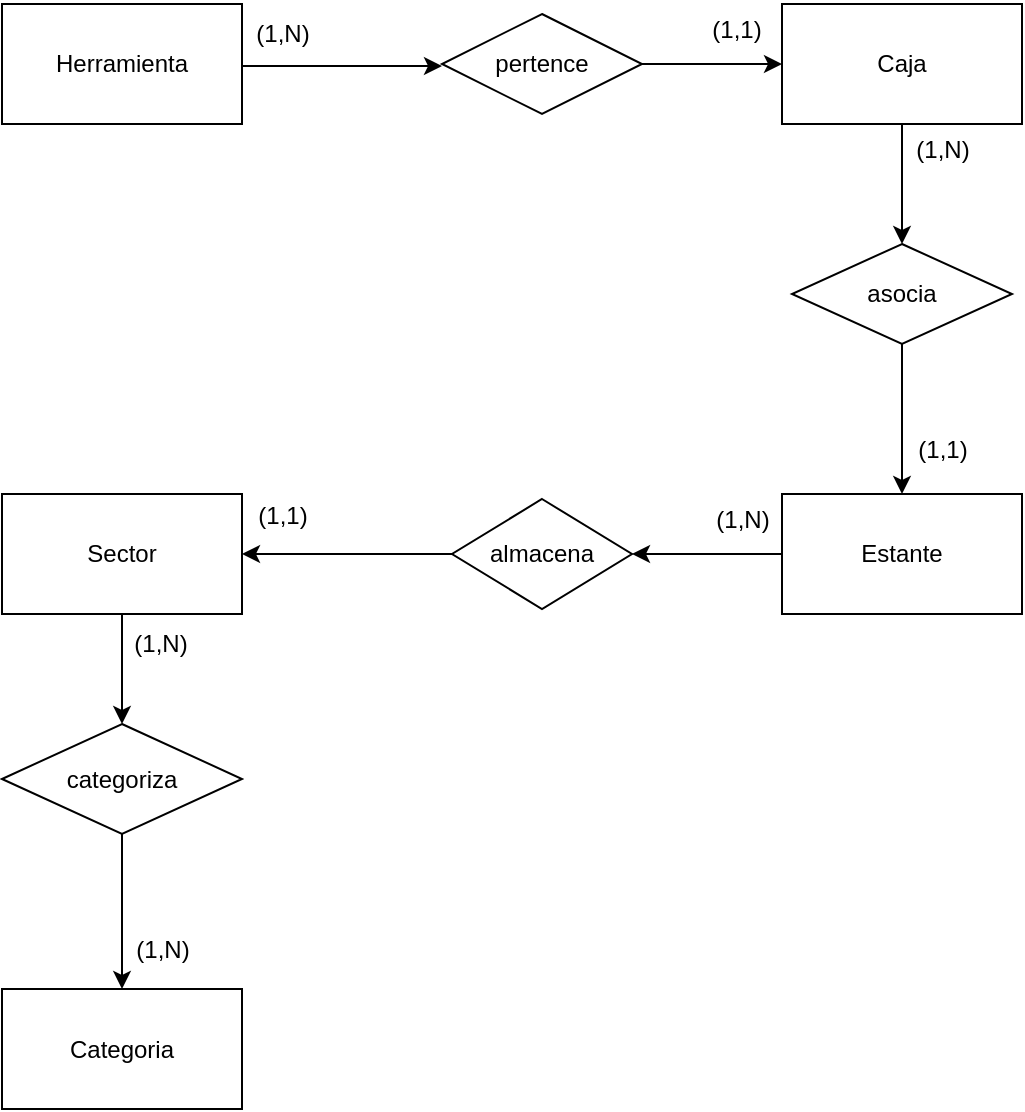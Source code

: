 <mxfile version="24.7.1" type="github">
  <diagram name="Página-1" id="d2UB_4B9LIL0A6Wql5jR">
    <mxGraphModel dx="880" dy="508" grid="1" gridSize="10" guides="1" tooltips="1" connect="1" arrows="1" fold="1" page="1" pageScale="1" pageWidth="827" pageHeight="1169" math="0" shadow="0">
      <root>
        <mxCell id="0" />
        <mxCell id="1" parent="0" />
        <mxCell id="yA2jI_4alxX3VW34L5qK-3" value="" style="edgeStyle=orthogonalEdgeStyle;rounded=0;orthogonalLoop=1;jettySize=auto;html=1;" edge="1" parent="1">
          <mxGeometry relative="1" as="geometry">
            <mxPoint x="300" y="151" as="sourcePoint" />
            <mxPoint x="400" y="151" as="targetPoint" />
          </mxGeometry>
        </mxCell>
        <mxCell id="yA2jI_4alxX3VW34L5qK-1" value="Herramienta" style="rounded=0;whiteSpace=wrap;html=1;" vertex="1" parent="1">
          <mxGeometry x="180" y="120" width="120" height="60" as="geometry" />
        </mxCell>
        <mxCell id="yA2jI_4alxX3VW34L5qK-5" value="" style="edgeStyle=orthogonalEdgeStyle;rounded=0;orthogonalLoop=1;jettySize=auto;html=1;" edge="1" parent="1" source="yA2jI_4alxX3VW34L5qK-2" target="yA2jI_4alxX3VW34L5qK-4">
          <mxGeometry relative="1" as="geometry" />
        </mxCell>
        <mxCell id="yA2jI_4alxX3VW34L5qK-2" value="pertence" style="rhombus;whiteSpace=wrap;html=1;rounded=0;" vertex="1" parent="1">
          <mxGeometry x="400" y="125" width="100" height="50" as="geometry" />
        </mxCell>
        <mxCell id="yA2jI_4alxX3VW34L5qK-7" value="" style="edgeStyle=orthogonalEdgeStyle;rounded=0;orthogonalLoop=1;jettySize=auto;html=1;" edge="1" parent="1" source="yA2jI_4alxX3VW34L5qK-4" target="yA2jI_4alxX3VW34L5qK-6">
          <mxGeometry relative="1" as="geometry" />
        </mxCell>
        <mxCell id="yA2jI_4alxX3VW34L5qK-4" value="Caja" style="whiteSpace=wrap;html=1;rounded=0;" vertex="1" parent="1">
          <mxGeometry x="570" y="120" width="120" height="60" as="geometry" />
        </mxCell>
        <mxCell id="yA2jI_4alxX3VW34L5qK-9" value="" style="edgeStyle=orthogonalEdgeStyle;rounded=0;orthogonalLoop=1;jettySize=auto;html=1;" edge="1" parent="1" source="yA2jI_4alxX3VW34L5qK-6" target="yA2jI_4alxX3VW34L5qK-8">
          <mxGeometry relative="1" as="geometry" />
        </mxCell>
        <mxCell id="yA2jI_4alxX3VW34L5qK-6" value="asocia" style="rhombus;whiteSpace=wrap;html=1;rounded=0;" vertex="1" parent="1">
          <mxGeometry x="575" y="240" width="110" height="50" as="geometry" />
        </mxCell>
        <mxCell id="yA2jI_4alxX3VW34L5qK-11" value="" style="edgeStyle=orthogonalEdgeStyle;rounded=0;orthogonalLoop=1;jettySize=auto;html=1;" edge="1" parent="1" source="yA2jI_4alxX3VW34L5qK-8" target="yA2jI_4alxX3VW34L5qK-10">
          <mxGeometry relative="1" as="geometry" />
        </mxCell>
        <mxCell id="yA2jI_4alxX3VW34L5qK-8" value="Estante" style="whiteSpace=wrap;html=1;rounded=0;" vertex="1" parent="1">
          <mxGeometry x="570" y="365" width="120" height="60" as="geometry" />
        </mxCell>
        <mxCell id="yA2jI_4alxX3VW34L5qK-13" value="" style="edgeStyle=orthogonalEdgeStyle;rounded=0;orthogonalLoop=1;jettySize=auto;html=1;" edge="1" parent="1" source="yA2jI_4alxX3VW34L5qK-10" target="yA2jI_4alxX3VW34L5qK-12">
          <mxGeometry relative="1" as="geometry" />
        </mxCell>
        <mxCell id="yA2jI_4alxX3VW34L5qK-10" value="almacena" style="rhombus;whiteSpace=wrap;html=1;rounded=0;" vertex="1" parent="1">
          <mxGeometry x="405" y="367.5" width="90" height="55" as="geometry" />
        </mxCell>
        <mxCell id="yA2jI_4alxX3VW34L5qK-15" value="" style="edgeStyle=orthogonalEdgeStyle;rounded=0;orthogonalLoop=1;jettySize=auto;html=1;" edge="1" parent="1" source="yA2jI_4alxX3VW34L5qK-12" target="yA2jI_4alxX3VW34L5qK-14">
          <mxGeometry relative="1" as="geometry" />
        </mxCell>
        <mxCell id="yA2jI_4alxX3VW34L5qK-12" value="Sector" style="whiteSpace=wrap;html=1;rounded=0;" vertex="1" parent="1">
          <mxGeometry x="180" y="365" width="120" height="60" as="geometry" />
        </mxCell>
        <mxCell id="yA2jI_4alxX3VW34L5qK-17" value="" style="edgeStyle=orthogonalEdgeStyle;rounded=0;orthogonalLoop=1;jettySize=auto;html=1;" edge="1" parent="1" source="yA2jI_4alxX3VW34L5qK-14" target="yA2jI_4alxX3VW34L5qK-16">
          <mxGeometry relative="1" as="geometry" />
        </mxCell>
        <mxCell id="yA2jI_4alxX3VW34L5qK-14" value="categoriza" style="rhombus;whiteSpace=wrap;html=1;rounded=0;" vertex="1" parent="1">
          <mxGeometry x="180" y="480" width="120" height="55" as="geometry" />
        </mxCell>
        <mxCell id="yA2jI_4alxX3VW34L5qK-16" value="Categoria" style="whiteSpace=wrap;html=1;rounded=0;" vertex="1" parent="1">
          <mxGeometry x="180" y="612.5" width="120" height="60" as="geometry" />
        </mxCell>
        <mxCell id="yA2jI_4alxX3VW34L5qK-18" value="(1,1)" style="text;html=1;align=center;verticalAlign=middle;resizable=0;points=[];autosize=1;strokeColor=none;fillColor=none;" vertex="1" parent="1">
          <mxGeometry x="522" y="118" width="50" height="30" as="geometry" />
        </mxCell>
        <mxCell id="yA2jI_4alxX3VW34L5qK-19" value="(1,N)" style="text;html=1;align=center;verticalAlign=middle;resizable=0;points=[];autosize=1;strokeColor=none;fillColor=none;" vertex="1" parent="1">
          <mxGeometry x="295" y="120" width="50" height="30" as="geometry" />
        </mxCell>
        <mxCell id="yA2jI_4alxX3VW34L5qK-21" value="(1,1)" style="text;html=1;align=center;verticalAlign=middle;resizable=0;points=[];autosize=1;strokeColor=none;fillColor=none;" vertex="1" parent="1">
          <mxGeometry x="625" y="328" width="50" height="30" as="geometry" />
        </mxCell>
        <mxCell id="yA2jI_4alxX3VW34L5qK-22" value="(1,N)" style="text;html=1;align=center;verticalAlign=middle;resizable=0;points=[];autosize=1;strokeColor=none;fillColor=none;" vertex="1" parent="1">
          <mxGeometry x="625" y="178" width="50" height="30" as="geometry" />
        </mxCell>
        <mxCell id="yA2jI_4alxX3VW34L5qK-23" value="(1,1)" style="text;html=1;align=center;verticalAlign=middle;resizable=0;points=[];autosize=1;strokeColor=none;fillColor=none;" vertex="1" parent="1">
          <mxGeometry x="295" y="361" width="50" height="30" as="geometry" />
        </mxCell>
        <mxCell id="yA2jI_4alxX3VW34L5qK-24" value="(1,N)" style="text;html=1;align=center;verticalAlign=middle;resizable=0;points=[];autosize=1;strokeColor=none;fillColor=none;" vertex="1" parent="1">
          <mxGeometry x="525" y="363" width="50" height="30" as="geometry" />
        </mxCell>
        <mxCell id="yA2jI_4alxX3VW34L5qK-25" value="(1,N)" style="text;html=1;align=center;verticalAlign=middle;resizable=0;points=[];autosize=1;strokeColor=none;fillColor=none;" vertex="1" parent="1">
          <mxGeometry x="235" y="578" width="50" height="30" as="geometry" />
        </mxCell>
        <mxCell id="yA2jI_4alxX3VW34L5qK-26" value="(1,N)" style="text;html=1;align=center;verticalAlign=middle;resizable=0;points=[];autosize=1;strokeColor=none;fillColor=none;" vertex="1" parent="1">
          <mxGeometry x="234" y="425" width="50" height="30" as="geometry" />
        </mxCell>
      </root>
    </mxGraphModel>
  </diagram>
</mxfile>
